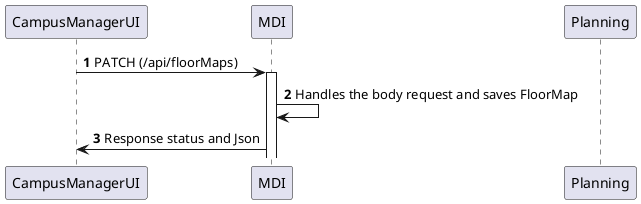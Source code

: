 @startuml
'https://plantuml.com/sequence-diagram

autonumber

CampusManagerUI -> MDI : PATCH (/api/floorMaps)
 activate MDI
 MDI -> MDI: Handles the body request and saves FloorMap
 CampusManagerUI <- MDI: Response status and Json
participant  Planning


@enduml

